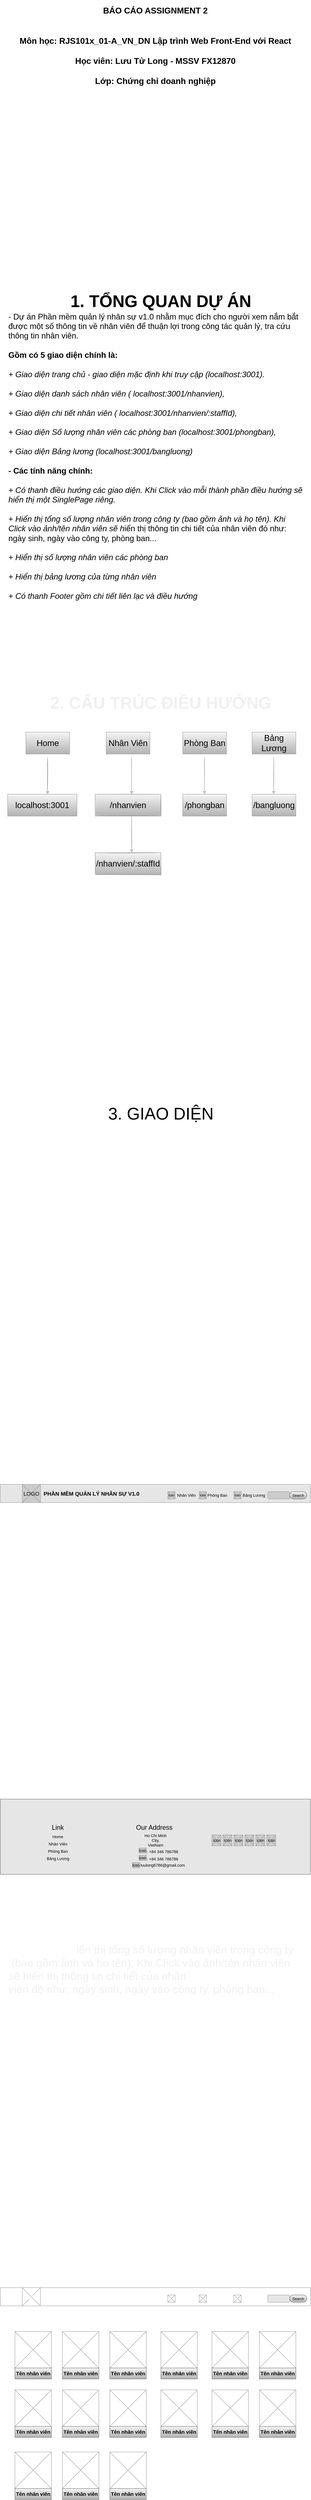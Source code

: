 <mxfile>
    <diagram id="4CAKhJgU3Wvg6M3Vflqf" name="introduce">
        <mxGraphModel dx="1590" dy="498" grid="1" gridSize="10" guides="1" tooltips="1" connect="1" arrows="1" fold="1" page="1" pageScale="1" pageWidth="850" pageHeight="1100" background="none" math="0" shadow="0">
            <root>
                <mxCell id="0"/>
                <mxCell id="1" parent="0"/>
                <mxCell id="yMMWpcpnuij9j88WRF2L-414" value="" style="rounded=0;whiteSpace=wrap;html=1;fontSize=11;strokeColor=#666666;fillColor=#E6E6E6;noLabel=1;fontColor=none;" parent="1" vertex="1">
                    <mxGeometry y="5262" width="850" height="206" as="geometry"/>
                </mxCell>
                <mxCell id="3" value="&lt;h1 style=&quot;font-size: 23px;&quot;&gt;BÁO CÁO ASSIGNMENT 2&lt;br style=&quot;font-size: 23px;&quot;&gt;&lt;br style=&quot;font-size: 23px;&quot;&gt;&lt;br style=&quot;font-size: 23px;&quot;&gt;Môn học: RJS101x_01-A_VN_DN Lập trình Web Front-End với React&lt;br style=&quot;font-size: 23px;&quot;&gt;&lt;br style=&quot;font-size: 23px;&quot;&gt;Học viên: Lưu Tử Long - MSSV FX12870&lt;br style=&quot;font-size: 23px;&quot;&gt;&lt;br style=&quot;font-size: 23px;&quot;&gt;Lớp: Chứng chỉ doanh nghiệp&lt;br style=&quot;font-size: 23px;&quot;&gt;&lt;/h1&gt;" style="text;html=1;spacing=5;spacingTop=-20;whiteSpace=wrap;overflow=hidden;rounded=0;align=center;verticalAlign=middle;horizontal=1;fontSize=23;fontStyle=0;labelBorderColor=none;" parent="1" vertex="1">
                    <mxGeometry x="20" y="350" width="810" height="230" as="geometry"/>
                </mxCell>
                <mxCell id="W7fUO1aFbTSIVQhfJTRO-3" value="&lt;h1&gt;1. TỔNG QUAN DỰ ÁN&lt;/h1&gt;" style="text;html=1;strokeColor=none;fillColor=none;spacing=5;spacingTop=-20;whiteSpace=wrap;overflow=hidden;rounded=0;fontSize=23;align=center;verticalAlign=middle;" parent="1" vertex="1">
                    <mxGeometry x="80" y="1100" width="720" height="140" as="geometry"/>
                </mxCell>
                <mxCell id="yMMWpcpnuij9j88WRF2L-3" value="&lt;span&gt; &lt;/span&gt;&lt;span&gt; &lt;/span&gt;- Dự án Phần mềm quản lý nhân sự v1.0 nhằm mục đích cho người xem nắm bắt được một số thông tin về nhân viên để thuận lợi trong công tác quản lý, tra cứu thông tin nhân viên. &lt;br&gt;&lt;span&gt; &lt;/span&gt;&lt;br&gt;&lt;span&gt; &lt;/span&gt;&lt;b&gt;&lt;span&gt; &lt;/span&gt;Gồm có 5 giao diện chính là: &lt;/b&gt;&lt;br style=&quot;font-size: 22px&quot;&gt;&lt;br style=&quot;font-size: 22px&quot;&gt;&lt;i&gt;&lt;span&gt; &lt;/span&gt;&lt;span&gt; &lt;/span&gt;+ Giao diện trang chủ - giao diện mặc định khi truy cập (localhost:3001).&lt;br&gt;&lt;br&gt;&lt;span&gt; &lt;/span&gt;&lt;span&gt; &lt;/span&gt;+ Giao diện danh sách nhân viên ( localhost:3001/nhanvien), &lt;br style=&quot;font-size: 22px&quot;&gt;&lt;br style=&quot;font-size: 22px&quot;&gt; &lt;span&gt; &lt;/span&gt;&lt;span&gt; &lt;/span&gt;+ Giao diện chi tiết nhân viên ( localhost:3001/nhanvien/:staffId), &lt;br style=&quot;font-size: 22px&quot;&gt;&lt;br style=&quot;font-size: 22px&quot;&gt; &lt;span&gt; &lt;/span&gt;&lt;span&gt; &lt;/span&gt;+ Giao diện Số lượng nhân viên các phòng ban (localhost:3001/phongban),&lt;br style=&quot;font-size: 22px&quot;&gt;&lt;br style=&quot;font-size: 22px&quot;&gt; &lt;span&gt; &lt;/span&gt;&lt;span&gt; &lt;/span&gt;+ Giao diện Bảng lương (localhost:3001/bangluong)&lt;/i&gt;&lt;br style=&quot;font-size: 22px&quot;&gt;&lt;br style=&quot;font-size: 22px&quot;&gt; &lt;span&gt; &lt;/span&gt;&lt;b&gt;&lt;span&gt; &lt;/span&gt;- Các tính năng chính: &lt;br&gt;&lt;br&gt;&lt;/b&gt;&lt;i&gt;+ Có thanh điều hướng các giao diện. Khi Click vào mỗi thành phần điều hướng sẽ hiển thị một SinglePage riêng.&lt;/i&gt;&lt;b&gt;&lt;br&gt;&lt;br&gt;&lt;/b&gt;&lt;i&gt;&lt;span&gt; &lt;/span&gt;+ Hiển thị tổng số lượng nhân viên trong công ty (bao gồm ảnh và họ tên). Khi Click vào ảnh/tên nhân viên sẽ h&lt;/i&gt;iển thị thông tin chi tiết của nhân viên đó như: ngày sinh, ngày vào công ty, phòng ban...&lt;br style=&quot;font-size: 22px&quot;&gt;&lt;i&gt;&lt;br style=&quot;font-size: 22px&quot;&gt; &lt;span&gt; &lt;/span&gt;&lt;span&gt; &lt;/span&gt;+ Hiển thị số lượng nhân viên các phòng ban &lt;br style=&quot;font-size: 22px&quot;&gt;&lt;br style=&quot;font-size: 22px&quot;&gt; &lt;span&gt; &lt;/span&gt;&lt;span&gt; &lt;/span&gt;+ Hiển thị bảng lương của từng nhân viên&lt;br&gt;&lt;br style=&quot;font-size: 22px&quot;&gt; &lt;span&gt; &lt;/span&gt;+ Có thanh Footer gồm chi tiết liên lạc và điều hướng&lt;/i&gt;" style="text;html=1;strokeColor=none;fillColor=none;align=left;verticalAlign=middle;whiteSpace=wrap;rounded=0;fontSize=22;" parent="1" vertex="1">
                    <mxGeometry x="20" y="1220" width="810" height="730" as="geometry"/>
                </mxCell>
                <mxCell id="yMMWpcpnuij9j88WRF2L-5" value="&lt;font style=&quot;font-size: 46px&quot;&gt;2. CẤU TRÚC ĐIỀU HƯỚNG&lt;/font&gt;" style="text;html=1;strokeColor=none;fillColor=none;align=center;verticalAlign=middle;whiteSpace=wrap;rounded=0;fontSize=23;fontColor=#f0f0f0;fontStyle=1;" parent="1" vertex="1">
                    <mxGeometry x="105" y="2250" width="670" height="20" as="geometry"/>
                </mxCell>
                <mxCell id="yMMWpcpnuij9j88WRF2L-6" value="Home" style="rounded=0;whiteSpace=wrap;html=1;fontSize=23;align=center;verticalAlign=middle;fillColor=#f5f5f5;gradientColor=#b3b3b3;strokeColor=#999999;fontColor=#000000;" parent="1" vertex="1">
                    <mxGeometry x="70" y="2340" width="120" height="60" as="geometry"/>
                </mxCell>
                <mxCell id="yMMWpcpnuij9j88WRF2L-7" value="Nhân Viên" style="rounded=0;whiteSpace=wrap;html=1;fontSize=23;align=center;verticalAlign=middle;fillColor=#f5f5f5;gradientColor=#b3b3b3;strokeColor=#999999;fontColor=#000000;" parent="1" vertex="1">
                    <mxGeometry x="290" y="2340" width="120" height="60" as="geometry"/>
                </mxCell>
                <mxCell id="yMMWpcpnuij9j88WRF2L-8" value="Phòng Ban" style="rounded=0;whiteSpace=wrap;html=1;fontSize=23;align=center;verticalAlign=middle;fillColor=#f5f5f5;gradientColor=#b3b3b3;strokeColor=#999999;fontColor=#000000;" parent="1" vertex="1">
                    <mxGeometry x="500" y="2340" width="120" height="60" as="geometry"/>
                </mxCell>
                <mxCell id="yMMWpcpnuij9j88WRF2L-9" value="Bảng Lương" style="rounded=0;whiteSpace=wrap;html=1;fontSize=23;align=center;verticalAlign=middle;fillColor=#f5f5f5;gradientColor=#b3b3b3;strokeColor=#999999;fontColor=#000000;" parent="1" vertex="1">
                    <mxGeometry x="690" y="2340" width="120" height="60" as="geometry"/>
                </mxCell>
                <mxCell id="yMMWpcpnuij9j88WRF2L-10" value="/nhanvien" style="rounded=0;whiteSpace=wrap;html=1;fontSize=23;align=center;verticalAlign=middle;fillColor=#f5f5f5;gradientColor=#b3b3b3;strokeColor=#999999;fontColor=#000000;shadow=0;sketch=1;horizontal=1;" parent="1" vertex="1">
                    <mxGeometry x="260" y="2510" width="180" height="60" as="geometry"/>
                </mxCell>
                <mxCell id="yMMWpcpnuij9j88WRF2L-16" value="localhost:3001" style="rounded=0;whiteSpace=wrap;html=1;fontSize=23;align=center;verticalAlign=middle;fillColor=#f5f5f5;gradientColor=#b3b3b3;strokeColor=#999999;fontColor=#000000;" parent="1" vertex="1">
                    <mxGeometry x="20" y="2510" width="190" height="60" as="geometry"/>
                </mxCell>
                <mxCell id="yMMWpcpnuij9j88WRF2L-17" value="/phongban" style="rounded=0;whiteSpace=wrap;html=1;fontSize=23;align=center;verticalAlign=middle;fillColor=#f5f5f5;gradientColor=#b3b3b3;strokeColor=#999999;fontColor=#000000;" parent="1" vertex="1">
                    <mxGeometry x="500" y="2510" width="120" height="60" as="geometry"/>
                </mxCell>
                <mxCell id="yMMWpcpnuij9j88WRF2L-18" value="/bangluong" style="rounded=0;whiteSpace=wrap;html=1;fontSize=23;align=center;verticalAlign=middle;fillColor=#f5f5f5;gradientColor=#b3b3b3;strokeColor=#999999;fontColor=#000000;" parent="1" vertex="1">
                    <mxGeometry x="690" y="2510" width="120" height="60" as="geometry"/>
                </mxCell>
                <mxCell id="yMMWpcpnuij9j88WRF2L-19" value="/nhanvien/:staffId" style="rounded=0;whiteSpace=wrap;html=1;fontSize=23;align=center;verticalAlign=middle;fillColor=#f5f5f5;gradientColor=#b3b3b3;strokeColor=#999999;fontColor=#000000;shadow=0;sketch=1;horizontal=1;" parent="1" vertex="1">
                    <mxGeometry x="260" y="2670" width="180" height="60" as="geometry"/>
                </mxCell>
                <mxCell id="yMMWpcpnuij9j88WRF2L-22" value="" style="endArrow=classic;html=1;fontSize=23;entryX=0.5;entryY=0;entryDx=0;entryDy=0;fillColor=#f5f5f5;gradientColor=#b3b3b3;strokeColor=#999999;fontColor=#000000;shadow=0;sketch=1;horizontal=1;" parent="1" edge="1">
                    <mxGeometry width="50" height="50" relative="1" as="geometry">
                        <mxPoint x="749.29" y="2410" as="sourcePoint"/>
                        <mxPoint x="749.29" y="2510" as="targetPoint"/>
                    </mxGeometry>
                </mxCell>
                <mxCell id="yMMWpcpnuij9j88WRF2L-23" value="" style="endArrow=classic;html=1;fontSize=23;entryX=0.5;entryY=0;entryDx=0;entryDy=0;fillColor=#f5f5f5;gradientColor=#b3b3b3;strokeColor=#999999;fontColor=#000000;shadow=0;sketch=1;horizontal=1;" parent="1" edge="1">
                    <mxGeometry width="50" height="50" relative="1" as="geometry">
                        <mxPoint x="559.29" y="2410" as="sourcePoint"/>
                        <mxPoint x="559.29" y="2510" as="targetPoint"/>
                    </mxGeometry>
                </mxCell>
                <mxCell id="yMMWpcpnuij9j88WRF2L-24" value="" style="endArrow=classic;html=1;fontSize=23;entryX=0.5;entryY=0;entryDx=0;entryDy=0;fillColor=#f5f5f5;gradientColor=#b3b3b3;strokeColor=#999999;fontColor=#000000;shadow=0;sketch=1;horizontal=1;" parent="1" edge="1">
                    <mxGeometry width="50" height="50" relative="1" as="geometry">
                        <mxPoint x="360.0" y="2410" as="sourcePoint"/>
                        <mxPoint x="360.0" y="2510" as="targetPoint"/>
                    </mxGeometry>
                </mxCell>
                <mxCell id="yMMWpcpnuij9j88WRF2L-25" value="" style="endArrow=classic;html=1;fontSize=23;entryX=0.5;entryY=0;entryDx=0;entryDy=0;fillColor=#f5f5f5;gradientColor=#b3b3b3;strokeColor=#999999;fontColor=#000000;shadow=0;sketch=1;horizontal=1;" parent="1" edge="1">
                    <mxGeometry width="50" height="50" relative="1" as="geometry">
                        <mxPoint x="129.29" y="2410" as="sourcePoint"/>
                        <mxPoint x="129.29" y="2510" as="targetPoint"/>
                    </mxGeometry>
                </mxCell>
                <mxCell id="yMMWpcpnuij9j88WRF2L-27" value="" style="endArrow=classic;html=1;fontSize=23;entryX=0.5;entryY=0;entryDx=0;entryDy=0;fillColor=#f5f5f5;gradientColor=#b3b3b3;strokeColor=#999999;fontColor=#000000;shadow=0;sketch=1;horizontal=1;" parent="1" edge="1">
                    <mxGeometry width="50" height="50" relative="1" as="geometry">
                        <mxPoint x="360.0" y="2570" as="sourcePoint"/>
                        <mxPoint x="360.0" y="2670" as="targetPoint"/>
                    </mxGeometry>
                </mxCell>
                <mxCell id="yMMWpcpnuij9j88WRF2L-28" value="3. GIAO DIỆN" style="text;html=1;align=center;verticalAlign=middle;whiteSpace=wrap;rounded=0;shadow=0;fontSize=46;" parent="1" vertex="1">
                    <mxGeometry x="220" y="3330" width="440" height="110" as="geometry"/>
                </mxCell>
                <mxCell id="yMMWpcpnuij9j88WRF2L-30" value="3.1 GIAO DIỆN TRANG CHỦ" style="text;html=1;strokeColor=none;fillColor=none;align=center;verticalAlign=middle;whiteSpace=wrap;rounded=0;shadow=0;fontSize=30;fontColor=#FFFFFF;" parent="1" vertex="1">
                    <mxGeometry x="70" y="3450" width="450" height="30" as="geometry"/>
                </mxCell>
                <mxCell id="yMMWpcpnuij9j88WRF2L-32" value="- Giao diện: như hình dưới&lt;br&gt;- Tính năng: hiển thị thông điệp chào mừng của ứng dụng&amp;nbsp;" style="text;html=1;align=left;verticalAlign=middle;resizable=0;points=[];autosize=1;strokeColor=none;fontSize=30;fontColor=#FFFFFF;" parent="1" vertex="1">
                    <mxGeometry x="40" y="3525" width="790" height="80" as="geometry"/>
                </mxCell>
                <mxCell id="yMMWpcpnuij9j88WRF2L-33" value="" style="rounded=0;whiteSpace=wrap;html=1;shadow=0;fontSize=30;fontColor=#FFFFFF;strokeColor=#999999;align=left;verticalAlign=middle;fillColor=#E6E6E6;" parent="1" vertex="1">
                    <mxGeometry y="4400" width="850" height="50" as="geometry"/>
                </mxCell>
                <mxCell id="yMMWpcpnuij9j88WRF2L-34" value="" style="verticalLabelPosition=bottom;shadow=0;dashed=0;align=center;html=1;verticalAlign=top;strokeWidth=1;shape=mxgraph.mockup.graphics.simpleIcon;strokeColor=#999999;fontSize=30;fontColor=#999999;fillColor=#CCCCCC;" parent="1" vertex="1">
                    <mxGeometry x="60" y="4400" width="50" height="50" as="geometry"/>
                </mxCell>
                <mxCell id="yMMWpcpnuij9j88WRF2L-35" value="LOGO" style="text;html=1;strokeColor=none;align=center;verticalAlign=middle;whiteSpace=wrap;rounded=0;shadow=0;fontSize=15;fontColor=#000000;" parent="1" vertex="1">
                    <mxGeometry x="65" y="4415" width="40" height="20" as="geometry"/>
                </mxCell>
                <mxCell id="yMMWpcpnuij9j88WRF2L-36" value="&lt;b&gt;PHẦN MỀM QUẢN LÝ NHÂN SỰ V1.0&lt;/b&gt;" style="text;html=1;align=center;verticalAlign=middle;whiteSpace=wrap;rounded=0;shadow=0;fontSize=15;fontColor=#000000;" parent="1" vertex="1">
                    <mxGeometry x="100" y="4415" width="300" height="20" as="geometry"/>
                </mxCell>
                <mxCell id="yMMWpcpnuij9j88WRF2L-37" value="" style="verticalLabelPosition=bottom;shadow=0;dashed=0;align=center;html=1;verticalAlign=top;strokeWidth=1;shape=mxgraph.mockup.graphics.simpleIcon;fontSize=15;fillColor=#CCCCCC;strokeColor=#999999;" parent="1" vertex="1">
                    <mxGeometry x="459" y="4420" width="20" height="20" as="geometry"/>
                </mxCell>
                <mxCell id="yMMWpcpnuij9j88WRF2L-39" value="Nhân Viên" style="text;html=1;strokeColor=none;fillColor=none;align=center;verticalAlign=middle;whiteSpace=wrap;rounded=0;shadow=0;fontSize=11;fontColor=#000000;" parent="1" vertex="1">
                    <mxGeometry x="475" y="4420" width="70" height="20" as="geometry"/>
                </mxCell>
                <mxCell id="yMMWpcpnuij9j88WRF2L-40" value="&lt;font color=&quot;#000000&quot;&gt;Icon&lt;/font&gt;" style="text;html=1;align=center;verticalAlign=middle;whiteSpace=wrap;rounded=0;shadow=0;fontSize=9;" parent="1" vertex="1">
                    <mxGeometry x="449" y="4419.99" width="40" height="20" as="geometry"/>
                </mxCell>
                <mxCell id="yMMWpcpnuij9j88WRF2L-45" style="edgeStyle=none;sketch=1;html=1;exitX=0.465;exitY=0.563;exitDx=0;exitDy=0;entryX=0.5;entryY=0;entryDx=0;entryDy=0;entryPerimeter=0;shadow=0;fontSize=9;fontColor=#FFFFFF;strokeColor=#999999;exitPerimeter=0;" parent="1" source="yMMWpcpnuij9j88WRF2L-42" target="yMMWpcpnuij9j88WRF2L-42" edge="1">
                    <mxGeometry relative="1" as="geometry"/>
                </mxCell>
                <mxCell id="yMMWpcpnuij9j88WRF2L-42" value="" style="verticalLabelPosition=bottom;shadow=0;dashed=0;align=center;html=1;verticalAlign=top;strokeWidth=1;shape=mxgraph.mockup.graphics.simpleIcon;strokeColor=#999999;fontSize=15;fontColor=#FFFFFF;fillColor=#CCCCCC;" parent="1" vertex="1">
                    <mxGeometry x="545" y="4420" width="20" height="20" as="geometry"/>
                </mxCell>
                <mxCell id="yMMWpcpnuij9j88WRF2L-43" value="" style="verticalLabelPosition=bottom;shadow=0;dashed=0;align=center;html=1;verticalAlign=top;strokeWidth=1;shape=mxgraph.mockup.graphics.simpleIcon;strokeColor=#999999;fontSize=15;fontColor=#FFFFFF;fillColor=#CCCCCC;" parent="1" vertex="1">
                    <mxGeometry x="640" y="4420" width="20" height="20" as="geometry"/>
                </mxCell>
                <mxCell id="yMMWpcpnuij9j88WRF2L-44" value="Icon" style="text;html=1;strokeColor=none;fillColor=none;align=center;verticalAlign=middle;whiteSpace=wrap;rounded=0;shadow=0;fontSize=9;fontColor=#000000;" parent="1" vertex="1">
                    <mxGeometry x="630" y="4419.99" width="40" height="20" as="geometry"/>
                </mxCell>
                <mxCell id="yMMWpcpnuij9j88WRF2L-41" value="Icon" style="text;html=1;strokeColor=none;fillColor=none;align=center;verticalAlign=middle;whiteSpace=wrap;rounded=0;shadow=0;fontSize=9;fontColor=#000000;" parent="1" vertex="1">
                    <mxGeometry x="540" y="4419.99" width="30" height="20" as="geometry"/>
                </mxCell>
                <mxCell id="yMMWpcpnuij9j88WRF2L-46" value="Phòng Ban" style="text;html=1;strokeColor=none;fillColor=none;align=center;verticalAlign=middle;whiteSpace=wrap;rounded=0;shadow=0;fontSize=11;fontColor=#000000;" parent="1" vertex="1">
                    <mxGeometry x="560" y="4407.27" width="70" height="45.45" as="geometry"/>
                </mxCell>
                <mxCell id="yMMWpcpnuij9j88WRF2L-47" value="Bảng Lương" style="text;html=1;strokeColor=none;fillColor=none;align=center;verticalAlign=middle;whiteSpace=wrap;rounded=0;shadow=0;fontSize=11;fontColor=#000000;" parent="1" vertex="1">
                    <mxGeometry x="660" y="4420" width="70" height="20" as="geometry"/>
                </mxCell>
                <mxCell id="yMMWpcpnuij9j88WRF2L-51" value="" style="rounded=1;whiteSpace=wrap;html=1;shadow=0;fontSize=10;strokeColor=#999999;align=left;verticalAlign=middle;fontColor=#E6E6E6;fillColor=#CCCCCC;" parent="1" vertex="1">
                    <mxGeometry x="733" y="4420" width="60" height="20" as="geometry"/>
                </mxCell>
                <mxCell id="yMMWpcpnuij9j88WRF2L-53" value="Search" style="strokeWidth=1;shadow=0;dashed=0;align=center;shape=mxgraph.mockup.buttons.button;strokeColor=#666666;mainText=;buttonStyle=round;fontSize=10;fontStyle=0;whiteSpace=wrap;html=1;gradientColor=#b3b3b3;fillColor=#f5f5f5;fontColor=#000000;" parent="1" vertex="1">
                    <mxGeometry x="793" y="4420" width="47" height="20" as="geometry"/>
                </mxCell>
                <mxCell id="yMMWpcpnuij9j88WRF2L-146" value="&lt;h1&gt;3.2 Giao diện trang hiển thị danh sách nhân viên&lt;/h1&gt;" style="text;html=1;strokeColor=none;fillColor=none;spacing=5;spacingTop=-20;whiteSpace=wrap;overflow=hidden;rounded=0;shadow=0;fontSize=14;align=left;verticalAlign=middle;fontColor=#FFFFFF;" parent="1" vertex="1">
                    <mxGeometry x="10" y="5520" width="670" height="120" as="geometry"/>
                </mxCell>
                <mxCell id="yMMWpcpnuij9j88WRF2L-273" value="&lt;div&gt;&lt;span&gt;- Giao diện: như hình dưới&lt;/span&gt;&lt;/div&gt;&lt;font style=&quot;font-size: 30px&quot;&gt;&lt;div&gt;&lt;span&gt;- Tính năng: h&lt;/span&gt;&lt;span style=&quot;color: rgb(240 , 240 , 240)&quot;&gt;iển thị tổng số lượng nhân viên trong công ty&lt;/span&gt;&lt;/div&gt;&lt;div&gt;&lt;span style=&quot;color: rgb(240 , 240 , 240)&quot;&gt;&amp;nbsp;&lt;/span&gt;&lt;span style=&quot;color: rgb(240 , 240 , 240)&quot;&gt;(bao gồm ảnh&amp;nbsp;&lt;/span&gt;&lt;span style=&quot;color: rgb(240 , 240 , 240)&quot;&gt;và họ tên). Khi Click vào ảnh/tên nhân viên&amp;nbsp;&lt;/span&gt;&lt;/div&gt;&lt;div&gt;&lt;span style=&quot;color: rgb(240 , 240 , 240)&quot;&gt;sẽ h&lt;/span&gt;&lt;span style=&quot;color: rgb(240 , 240 , 240)&quot;&gt;iển thị thông tin chi tiết của nhân&lt;/span&gt;&lt;/div&gt;&lt;span style=&quot;color: rgb(240 , 240 , 240)&quot;&gt;&lt;div&gt;&lt;span&gt;viên đó như: ngày sinh, ngày vào công ty, phòng ban...&lt;/span&gt;&lt;/div&gt;&lt;/span&gt;&lt;/font&gt;" style="text;html=1;align=left;verticalAlign=middle;resizable=0;points=[];autosize=1;strokeColor=none;fontSize=30;fontColor=#FFFFFF;horizontal=1;textDirection=ltr;labelPosition=center;verticalLabelPosition=middle;" parent="1" vertex="1">
                    <mxGeometry x="20" y="5620" width="800" height="180" as="geometry"/>
                </mxCell>
                <mxCell id="yMMWpcpnuij9j88WRF2L-276" value="" style="rounded=0;whiteSpace=wrap;html=1;shadow=0;fontSize=30;fontColor=#FFFFFF;strokeColor=#999999;align=left;verticalAlign=middle;" parent="1" vertex="1">
                    <mxGeometry y="6600" width="850" height="50" as="geometry"/>
                </mxCell>
                <mxCell id="yMMWpcpnuij9j88WRF2L-277" value="" style="verticalLabelPosition=bottom;shadow=0;dashed=0;align=center;html=1;verticalAlign=top;strokeWidth=1;shape=mxgraph.mockup.graphics.simpleIcon;strokeColor=#999999;fontSize=30;fontColor=#FFFFFF;" parent="1" vertex="1">
                    <mxGeometry x="60" y="6600" width="50" height="50" as="geometry"/>
                </mxCell>
                <mxCell id="yMMWpcpnuij9j88WRF2L-278" value="LOGO" style="text;html=1;strokeColor=none;fillColor=none;align=center;verticalAlign=middle;whiteSpace=wrap;rounded=0;shadow=0;fontSize=15;fontColor=#FFFFFF;" parent="1" vertex="1">
                    <mxGeometry x="65" y="6615" width="40" height="20" as="geometry"/>
                </mxCell>
                <mxCell id="yMMWpcpnuij9j88WRF2L-279" value="&lt;b&gt;PHẦN MỀM QUẢN LÝ NHÂN SỰ V1.0&lt;/b&gt;" style="text;html=1;strokeColor=none;fillColor=none;align=center;verticalAlign=middle;whiteSpace=wrap;rounded=0;shadow=0;fontSize=15;fontColor=#FFFFFF;" parent="1" vertex="1">
                    <mxGeometry x="100" y="6615" width="300" height="20" as="geometry"/>
                </mxCell>
                <mxCell id="yMMWpcpnuij9j88WRF2L-280" value="" style="verticalLabelPosition=bottom;shadow=0;dashed=0;align=center;html=1;verticalAlign=top;strokeWidth=1;shape=mxgraph.mockup.graphics.simpleIcon;strokeColor=#999999;fontSize=15;fontColor=#FFFFFF;" parent="1" vertex="1">
                    <mxGeometry x="459" y="6620" width="20" height="20" as="geometry"/>
                </mxCell>
                <mxCell id="yMMWpcpnuij9j88WRF2L-281" value="Nhân Viên" style="text;html=1;strokeColor=none;fillColor=none;align=center;verticalAlign=middle;whiteSpace=wrap;rounded=0;shadow=0;fontSize=10;fontColor=#FFFFFF;" parent="1" vertex="1">
                    <mxGeometry x="470" y="6620" width="70" height="20" as="geometry"/>
                </mxCell>
                <mxCell id="yMMWpcpnuij9j88WRF2L-282" value="Icon" style="text;html=1;strokeColor=none;fillColor=none;align=center;verticalAlign=middle;whiteSpace=wrap;rounded=0;shadow=0;fontSize=9;fontColor=#FFFFFF;" parent="1" vertex="1">
                    <mxGeometry x="449" y="6620" width="40" height="20" as="geometry"/>
                </mxCell>
                <mxCell id="yMMWpcpnuij9j88WRF2L-283" style="edgeStyle=none;sketch=1;html=1;exitX=0.465;exitY=0.563;exitDx=0;exitDy=0;entryX=0.5;entryY=0;entryDx=0;entryDy=0;entryPerimeter=0;shadow=0;fontSize=9;fontColor=#FFFFFF;strokeColor=#999999;exitPerimeter=0;" parent="1" source="yMMWpcpnuij9j88WRF2L-284" target="yMMWpcpnuij9j88WRF2L-284" edge="1">
                    <mxGeometry relative="1" as="geometry"/>
                </mxCell>
                <mxCell id="yMMWpcpnuij9j88WRF2L-284" value="" style="verticalLabelPosition=bottom;shadow=0;dashed=0;align=center;html=1;verticalAlign=top;strokeWidth=1;shape=mxgraph.mockup.graphics.simpleIcon;strokeColor=#999999;fontSize=15;fontColor=#FFFFFF;" parent="1" vertex="1">
                    <mxGeometry x="545" y="6620" width="20" height="20" as="geometry"/>
                </mxCell>
                <mxCell id="yMMWpcpnuij9j88WRF2L-285" value="" style="verticalLabelPosition=bottom;shadow=0;dashed=0;align=center;html=1;verticalAlign=top;strokeWidth=1;shape=mxgraph.mockup.graphics.simpleIcon;strokeColor=#999999;fontSize=15;fontColor=#FFFFFF;" parent="1" vertex="1">
                    <mxGeometry x="640" y="6620" width="20" height="20" as="geometry"/>
                </mxCell>
                <mxCell id="yMMWpcpnuij9j88WRF2L-286" value="Icon" style="text;html=1;strokeColor=none;fillColor=none;align=center;verticalAlign=middle;whiteSpace=wrap;rounded=0;shadow=0;fontSize=9;fontColor=#FFFFFF;" parent="1" vertex="1">
                    <mxGeometry x="630" y="6620" width="40" height="20" as="geometry"/>
                </mxCell>
                <mxCell id="yMMWpcpnuij9j88WRF2L-287" value="Icon" style="text;html=1;strokeColor=none;fillColor=none;align=center;verticalAlign=middle;whiteSpace=wrap;rounded=0;shadow=0;fontSize=9;fontColor=#FFFFFF;" parent="1" vertex="1">
                    <mxGeometry x="540" y="6620" width="30" height="20" as="geometry"/>
                </mxCell>
                <mxCell id="yMMWpcpnuij9j88WRF2L-288" value="Phòng Ban" style="text;html=1;strokeColor=none;fillColor=none;align=center;verticalAlign=middle;whiteSpace=wrap;rounded=0;shadow=0;fontSize=10;fontColor=#FFFFFF;" parent="1" vertex="1">
                    <mxGeometry x="530" y="6607.27" width="125" height="45.45" as="geometry"/>
                </mxCell>
                <mxCell id="yMMWpcpnuij9j88WRF2L-289" value="Bảng Lương" style="text;html=1;strokeColor=none;fillColor=none;align=center;verticalAlign=middle;whiteSpace=wrap;rounded=0;shadow=0;fontSize=10;fontColor=#FFFFFF;" parent="1" vertex="1">
                    <mxGeometry x="660" y="6620" width="60" height="20" as="geometry"/>
                </mxCell>
                <mxCell id="yMMWpcpnuij9j88WRF2L-290" value="" style="rounded=1;whiteSpace=wrap;html=1;shadow=0;fontSize=10;fontColor=#FFFFFF;strokeColor=#999999;align=left;verticalAlign=middle;fillColor=#E6E6E6;" parent="1" vertex="1">
                    <mxGeometry x="733" y="6620" width="60" height="20" as="geometry"/>
                </mxCell>
                <mxCell id="yMMWpcpnuij9j88WRF2L-291" value="Search" style="strokeWidth=1;shadow=0;dashed=0;align=center;shape=mxgraph.mockup.buttons.button;strokeColor=#666666;mainText=;buttonStyle=round;fontSize=10;fontStyle=0;whiteSpace=wrap;html=1;gradientColor=#b3b3b3;fillColor=#f5f5f5;fontColor=#000000;" parent="1" vertex="1">
                    <mxGeometry x="793" y="6620" width="47" height="20" as="geometry"/>
                </mxCell>
                <mxCell id="yMMWpcpnuij9j88WRF2L-292" value="" style="verticalLabelPosition=bottom;shadow=0;dashed=0;align=center;html=1;verticalAlign=top;strokeWidth=1;shape=mxgraph.mockup.graphics.simpleIcon;strokeColor=#999999;fontSize=10;fontColor=#000000;fillColor=#FFFFFF;" parent="1" vertex="1">
                    <mxGeometry x="710" y="6720" width="100" height="100" as="geometry"/>
                </mxCell>
                <mxCell id="yMMWpcpnuij9j88WRF2L-293" value="" style="verticalLabelPosition=bottom;shadow=0;dashed=0;align=center;html=1;verticalAlign=top;strokeWidth=1;shape=mxgraph.mockup.graphics.simpleIcon;strokeColor=#999999;fontSize=10;fontColor=#000000;fillColor=#FFFFFF;" parent="1" vertex="1">
                    <mxGeometry x="40" y="6720" width="100" height="100" as="geometry"/>
                </mxCell>
                <mxCell id="yMMWpcpnuij9j88WRF2L-294" value="" style="verticalLabelPosition=bottom;shadow=0;dashed=0;align=center;html=1;verticalAlign=top;strokeWidth=1;shape=mxgraph.mockup.graphics.simpleIcon;strokeColor=#999999;fontSize=10;fontColor=#000000;fillColor=#FFFFFF;" parent="1" vertex="1">
                    <mxGeometry x="170" y="6720" width="100" height="100" as="geometry"/>
                </mxCell>
                <mxCell id="yMMWpcpnuij9j88WRF2L-295" value="" style="verticalLabelPosition=bottom;shadow=0;dashed=0;align=center;html=1;verticalAlign=top;strokeWidth=1;shape=mxgraph.mockup.graphics.simpleIcon;strokeColor=#999999;fontSize=10;fontColor=#000000;fillColor=#FFFFFF;" parent="1" vertex="1">
                    <mxGeometry x="300" y="6720" width="100" height="100" as="geometry"/>
                </mxCell>
                <mxCell id="yMMWpcpnuij9j88WRF2L-296" value="" style="verticalLabelPosition=bottom;shadow=0;dashed=0;align=center;html=1;verticalAlign=top;strokeWidth=1;shape=mxgraph.mockup.graphics.simpleIcon;strokeColor=#999999;fontSize=10;fontColor=#000000;fillColor=#FFFFFF;" parent="1" vertex="1">
                    <mxGeometry x="440" y="6720" width="100" height="100" as="geometry"/>
                </mxCell>
                <mxCell id="yMMWpcpnuij9j88WRF2L-297" value="" style="verticalLabelPosition=bottom;shadow=0;dashed=0;align=center;html=1;verticalAlign=top;strokeWidth=1;shape=mxgraph.mockup.graphics.simpleIcon;strokeColor=#999999;fontSize=10;fontColor=#000000;fillColor=#FFFFFF;" parent="1" vertex="1">
                    <mxGeometry x="580" y="6720" width="100" height="100" as="geometry"/>
                </mxCell>
                <mxCell id="yMMWpcpnuij9j88WRF2L-298" value="&lt;font color=&quot;#000000&quot; style=&quot;font-size: 14px;&quot;&gt;Tên nhân viên&lt;/font&gt;" style="text;html=1;strokeColor=#666666;fillColor=#f5f5f5;align=center;verticalAlign=middle;whiteSpace=wrap;rounded=0;shadow=0;fontSize=14;gradientColor=#b3b3b3;fontStyle=1" parent="1" vertex="1">
                    <mxGeometry x="170" y="6820" width="100" height="30" as="geometry"/>
                </mxCell>
                <mxCell id="yMMWpcpnuij9j88WRF2L-299" value="&lt;font color=&quot;#000000&quot; style=&quot;font-size: 14px;&quot;&gt;Tên nhân viên&lt;/font&gt;" style="text;html=1;strokeColor=#666666;fillColor=#f5f5f5;align=center;verticalAlign=middle;whiteSpace=wrap;rounded=0;shadow=0;fontSize=14;gradientColor=#b3b3b3;fontStyle=1" parent="1" vertex="1">
                    <mxGeometry x="40" y="6820" width="100" height="30" as="geometry"/>
                </mxCell>
                <mxCell id="yMMWpcpnuij9j88WRF2L-300" value="&lt;font color=&quot;#000000&quot; style=&quot;font-size: 14px;&quot;&gt;Tên nhân viên&lt;/font&gt;" style="text;html=1;strokeColor=#666666;fillColor=#f5f5f5;align=center;verticalAlign=middle;whiteSpace=wrap;rounded=0;shadow=0;fontSize=14;gradientColor=#b3b3b3;fontStyle=1" parent="1" vertex="1">
                    <mxGeometry x="300" y="6820" width="100" height="30" as="geometry"/>
                </mxCell>
                <mxCell id="yMMWpcpnuij9j88WRF2L-301" value="&lt;font color=&quot;#000000&quot; style=&quot;font-size: 14px;&quot;&gt;Tên nhân viên&lt;/font&gt;" style="text;html=1;strokeColor=#666666;fillColor=#f5f5f5;align=center;verticalAlign=middle;whiteSpace=wrap;rounded=0;shadow=0;fontSize=14;gradientColor=#b3b3b3;fontStyle=1" parent="1" vertex="1">
                    <mxGeometry x="440" y="6820" width="100" height="30" as="geometry"/>
                </mxCell>
                <mxCell id="yMMWpcpnuij9j88WRF2L-302" value="&lt;font color=&quot;#000000&quot; style=&quot;font-size: 14px;&quot;&gt;Tên nhân viên&lt;/font&gt;" style="text;html=1;strokeColor=#666666;fillColor=#f5f5f5;align=center;verticalAlign=middle;whiteSpace=wrap;rounded=0;shadow=0;fontSize=14;gradientColor=#b3b3b3;fontStyle=1" parent="1" vertex="1">
                    <mxGeometry x="580" y="6820" width="100" height="30" as="geometry"/>
                </mxCell>
                <mxCell id="yMMWpcpnuij9j88WRF2L-303" value="&lt;font color=&quot;#000000&quot; style=&quot;font-size: 14px;&quot;&gt;Tên nhân viên&lt;/font&gt;" style="text;html=1;strokeColor=#666666;fillColor=#f5f5f5;align=center;verticalAlign=middle;whiteSpace=wrap;rounded=0;shadow=0;fontSize=14;gradientColor=#b3b3b3;fontStyle=1" parent="1" vertex="1">
                    <mxGeometry x="710" y="6820" width="100" height="30" as="geometry"/>
                </mxCell>
                <mxCell id="yMMWpcpnuij9j88WRF2L-304" value="" style="verticalLabelPosition=bottom;shadow=0;dashed=0;align=center;html=1;verticalAlign=top;strokeWidth=1;shape=mxgraph.mockup.graphics.simpleIcon;strokeColor=#999999;fontSize=10;fontColor=#000000;fillColor=#FFFFFF;" parent="1" vertex="1">
                    <mxGeometry x="710" y="6880" width="100" height="100" as="geometry"/>
                </mxCell>
                <mxCell id="yMMWpcpnuij9j88WRF2L-305" value="" style="verticalLabelPosition=bottom;shadow=0;dashed=0;align=center;html=1;verticalAlign=top;strokeWidth=1;shape=mxgraph.mockup.graphics.simpleIcon;strokeColor=#999999;fontSize=10;fontColor=#000000;fillColor=#FFFFFF;" parent="1" vertex="1">
                    <mxGeometry x="40" y="6880" width="100" height="100" as="geometry"/>
                </mxCell>
                <mxCell id="yMMWpcpnuij9j88WRF2L-306" value="" style="verticalLabelPosition=bottom;shadow=0;dashed=0;align=center;html=1;verticalAlign=top;strokeWidth=1;shape=mxgraph.mockup.graphics.simpleIcon;strokeColor=#999999;fontSize=10;fontColor=#000000;fillColor=#FFFFFF;" parent="1" vertex="1">
                    <mxGeometry x="170" y="6880" width="100" height="100" as="geometry"/>
                </mxCell>
                <mxCell id="yMMWpcpnuij9j88WRF2L-307" value="" style="verticalLabelPosition=bottom;shadow=0;dashed=0;align=center;html=1;verticalAlign=top;strokeWidth=1;shape=mxgraph.mockup.graphics.simpleIcon;strokeColor=#999999;fontSize=10;fontColor=#000000;fillColor=#FFFFFF;" parent="1" vertex="1">
                    <mxGeometry x="300" y="6880" width="100" height="100" as="geometry"/>
                </mxCell>
                <mxCell id="yMMWpcpnuij9j88WRF2L-308" value="" style="verticalLabelPosition=bottom;shadow=0;dashed=0;align=center;html=1;verticalAlign=top;strokeWidth=1;shape=mxgraph.mockup.graphics.simpleIcon;strokeColor=#999999;fontSize=10;fontColor=#000000;fillColor=#FFFFFF;" parent="1" vertex="1">
                    <mxGeometry x="440" y="6880" width="100" height="100" as="geometry"/>
                </mxCell>
                <mxCell id="yMMWpcpnuij9j88WRF2L-309" value="" style="verticalLabelPosition=bottom;shadow=0;dashed=0;align=center;html=1;verticalAlign=top;strokeWidth=1;shape=mxgraph.mockup.graphics.simpleIcon;strokeColor=#999999;fontSize=10;fontColor=#000000;fillColor=#FFFFFF;" parent="1" vertex="1">
                    <mxGeometry x="580" y="6880" width="100" height="100" as="geometry"/>
                </mxCell>
                <mxCell id="yMMWpcpnuij9j88WRF2L-310" value="&lt;font color=&quot;#000000&quot; style=&quot;font-size: 14px;&quot;&gt;Tên nhân viên&lt;/font&gt;" style="text;html=1;strokeColor=#666666;fillColor=#f5f5f5;align=center;verticalAlign=middle;whiteSpace=wrap;rounded=0;shadow=0;fontSize=14;gradientColor=#b3b3b3;fontStyle=1" parent="1" vertex="1">
                    <mxGeometry x="170" y="6980" width="100" height="30" as="geometry"/>
                </mxCell>
                <mxCell id="yMMWpcpnuij9j88WRF2L-311" value="&lt;font color=&quot;#000000&quot; style=&quot;font-size: 14px;&quot;&gt;Tên nhân viên&lt;/font&gt;" style="text;html=1;strokeColor=#666666;fillColor=#f5f5f5;align=center;verticalAlign=middle;whiteSpace=wrap;rounded=0;shadow=0;fontSize=14;gradientColor=#b3b3b3;fontStyle=1" parent="1" vertex="1">
                    <mxGeometry x="40" y="6980" width="100" height="30" as="geometry"/>
                </mxCell>
                <mxCell id="yMMWpcpnuij9j88WRF2L-312" value="&lt;font color=&quot;#000000&quot; style=&quot;font-size: 14px;&quot;&gt;Tên nhân viên&lt;/font&gt;" style="text;html=1;strokeColor=#666666;fillColor=#f5f5f5;align=center;verticalAlign=middle;whiteSpace=wrap;rounded=0;shadow=0;fontSize=14;gradientColor=#b3b3b3;fontStyle=1" parent="1" vertex="1">
                    <mxGeometry x="300" y="6980" width="100" height="30" as="geometry"/>
                </mxCell>
                <mxCell id="yMMWpcpnuij9j88WRF2L-313" value="&lt;font color=&quot;#000000&quot; style=&quot;font-size: 14px;&quot;&gt;Tên nhân viên&lt;/font&gt;" style="text;html=1;strokeColor=#666666;fillColor=#f5f5f5;align=center;verticalAlign=middle;whiteSpace=wrap;rounded=0;shadow=0;fontSize=14;gradientColor=#b3b3b3;fontStyle=1" parent="1" vertex="1">
                    <mxGeometry x="440" y="6980" width="100" height="30" as="geometry"/>
                </mxCell>
                <mxCell id="yMMWpcpnuij9j88WRF2L-314" value="&lt;font color=&quot;#000000&quot; style=&quot;font-size: 14px;&quot;&gt;Tên nhân viên&lt;/font&gt;" style="text;html=1;strokeColor=#666666;fillColor=#f5f5f5;align=center;verticalAlign=middle;whiteSpace=wrap;rounded=0;shadow=0;fontSize=14;gradientColor=#b3b3b3;fontStyle=1" parent="1" vertex="1">
                    <mxGeometry x="580" y="6980" width="100" height="30" as="geometry"/>
                </mxCell>
                <mxCell id="yMMWpcpnuij9j88WRF2L-315" value="&lt;font color=&quot;#000000&quot; style=&quot;font-size: 14px;&quot;&gt;Tên nhân viên&lt;/font&gt;" style="text;html=1;strokeColor=#666666;fillColor=#f5f5f5;align=center;verticalAlign=middle;whiteSpace=wrap;rounded=0;shadow=0;fontSize=14;gradientColor=#b3b3b3;fontStyle=1" parent="1" vertex="1">
                    <mxGeometry x="710" y="6980" width="100" height="30" as="geometry"/>
                </mxCell>
                <mxCell id="yMMWpcpnuij9j88WRF2L-316" value="" style="verticalLabelPosition=bottom;shadow=0;dashed=0;align=center;html=1;verticalAlign=top;strokeWidth=1;shape=mxgraph.mockup.graphics.simpleIcon;strokeColor=#999999;fontSize=10;fontColor=#000000;fillColor=#FFFFFF;" parent="1" vertex="1">
                    <mxGeometry x="710" y="6880" width="100" height="100" as="geometry"/>
                </mxCell>
                <mxCell id="yMMWpcpnuij9j88WRF2L-317" value="" style="verticalLabelPosition=bottom;shadow=0;dashed=0;align=center;html=1;verticalAlign=top;strokeWidth=1;shape=mxgraph.mockup.graphics.simpleIcon;strokeColor=#999999;fontSize=10;fontColor=#000000;fillColor=#FFFFFF;" parent="1" vertex="1">
                    <mxGeometry x="40" y="6880" width="100" height="100" as="geometry"/>
                </mxCell>
                <mxCell id="yMMWpcpnuij9j88WRF2L-318" value="" style="verticalLabelPosition=bottom;shadow=0;dashed=0;align=center;html=1;verticalAlign=top;strokeWidth=1;shape=mxgraph.mockup.graphics.simpleIcon;strokeColor=#999999;fontSize=10;fontColor=#000000;fillColor=#FFFFFF;" parent="1" vertex="1">
                    <mxGeometry x="170" y="6880" width="100" height="100" as="geometry"/>
                </mxCell>
                <mxCell id="yMMWpcpnuij9j88WRF2L-319" value="" style="verticalLabelPosition=bottom;shadow=0;dashed=0;align=center;html=1;verticalAlign=top;strokeWidth=1;shape=mxgraph.mockup.graphics.simpleIcon;strokeColor=#999999;fontSize=10;fontColor=#000000;fillColor=#FFFFFF;" parent="1" vertex="1">
                    <mxGeometry x="300" y="6880" width="100" height="100" as="geometry"/>
                </mxCell>
                <mxCell id="yMMWpcpnuij9j88WRF2L-320" value="" style="verticalLabelPosition=bottom;shadow=0;dashed=0;align=center;html=1;verticalAlign=top;strokeWidth=1;shape=mxgraph.mockup.graphics.simpleIcon;strokeColor=#999999;fontSize=10;fontColor=#000000;fillColor=#FFFFFF;" parent="1" vertex="1">
                    <mxGeometry x="440" y="6880" width="100" height="100" as="geometry"/>
                </mxCell>
                <mxCell id="yMMWpcpnuij9j88WRF2L-321" value="" style="verticalLabelPosition=bottom;shadow=0;dashed=0;align=center;html=1;verticalAlign=top;strokeWidth=1;shape=mxgraph.mockup.graphics.simpleIcon;strokeColor=#999999;fontSize=10;fontColor=#000000;fillColor=#FFFFFF;" parent="1" vertex="1">
                    <mxGeometry x="580" y="6880" width="100" height="100" as="geometry"/>
                </mxCell>
                <mxCell id="yMMWpcpnuij9j88WRF2L-322" value="&lt;font color=&quot;#000000&quot; style=&quot;font-size: 14px;&quot;&gt;Tên nhân viên&lt;/font&gt;" style="text;html=1;strokeColor=#666666;fillColor=#f5f5f5;align=center;verticalAlign=middle;whiteSpace=wrap;rounded=0;shadow=0;fontSize=14;gradientColor=#b3b3b3;fontStyle=1" parent="1" vertex="1">
                    <mxGeometry x="170" y="6980" width="100" height="30" as="geometry"/>
                </mxCell>
                <mxCell id="yMMWpcpnuij9j88WRF2L-323" value="&lt;font color=&quot;#000000&quot; style=&quot;font-size: 14px;&quot;&gt;Tên nhân viên&lt;/font&gt;" style="text;html=1;strokeColor=#666666;fillColor=#f5f5f5;align=center;verticalAlign=middle;whiteSpace=wrap;rounded=0;shadow=0;fontSize=14;gradientColor=#b3b3b3;fontStyle=1" parent="1" vertex="1">
                    <mxGeometry x="40" y="6980" width="100" height="30" as="geometry"/>
                </mxCell>
                <mxCell id="yMMWpcpnuij9j88WRF2L-324" value="&lt;font color=&quot;#000000&quot; style=&quot;font-size: 14px;&quot;&gt;Tên nhân viên&lt;/font&gt;" style="text;html=1;strokeColor=#666666;fillColor=#f5f5f5;align=center;verticalAlign=middle;whiteSpace=wrap;rounded=0;shadow=0;fontSize=14;gradientColor=#b3b3b3;fontStyle=1" parent="1" vertex="1">
                    <mxGeometry x="300" y="6980" width="100" height="30" as="geometry"/>
                </mxCell>
                <mxCell id="yMMWpcpnuij9j88WRF2L-325" value="&lt;font color=&quot;#000000&quot; style=&quot;font-size: 14px;&quot;&gt;Tên nhân viên&lt;/font&gt;" style="text;html=1;strokeColor=#666666;fillColor=#f5f5f5;align=center;verticalAlign=middle;whiteSpace=wrap;rounded=0;shadow=0;fontSize=14;gradientColor=#b3b3b3;fontStyle=1" parent="1" vertex="1">
                    <mxGeometry x="440" y="6980" width="100" height="30" as="geometry"/>
                </mxCell>
                <mxCell id="yMMWpcpnuij9j88WRF2L-326" value="&lt;font color=&quot;#000000&quot; style=&quot;font-size: 14px;&quot;&gt;Tên nhân viên&lt;/font&gt;" style="text;html=1;strokeColor=#666666;fillColor=#f5f5f5;align=center;verticalAlign=middle;whiteSpace=wrap;rounded=0;shadow=0;fontSize=14;gradientColor=#b3b3b3;fontStyle=1" parent="1" vertex="1">
                    <mxGeometry x="580" y="6980" width="100" height="30" as="geometry"/>
                </mxCell>
                <mxCell id="yMMWpcpnuij9j88WRF2L-327" value="&lt;font color=&quot;#000000&quot; style=&quot;font-size: 14px;&quot;&gt;Tên nhân viên&lt;/font&gt;" style="text;html=1;strokeColor=#666666;fillColor=#f5f5f5;align=center;verticalAlign=middle;whiteSpace=wrap;rounded=0;shadow=0;fontSize=14;gradientColor=#b3b3b3;fontStyle=1" parent="1" vertex="1">
                    <mxGeometry x="710" y="6980" width="100" height="30" as="geometry"/>
                </mxCell>
                <mxCell id="yMMWpcpnuij9j88WRF2L-328" value="" style="verticalLabelPosition=bottom;shadow=0;dashed=0;align=center;html=1;verticalAlign=top;strokeWidth=1;shape=mxgraph.mockup.graphics.simpleIcon;strokeColor=#999999;fontSize=10;fontColor=#000000;fillColor=#FFFFFF;" parent="1" vertex="1">
                    <mxGeometry x="40" y="7050" width="100" height="100" as="geometry"/>
                </mxCell>
                <mxCell id="yMMWpcpnuij9j88WRF2L-329" value="" style="verticalLabelPosition=bottom;shadow=0;dashed=0;align=center;html=1;verticalAlign=top;strokeWidth=1;shape=mxgraph.mockup.graphics.simpleIcon;strokeColor=#999999;fontSize=10;fontColor=#000000;fillColor=#FFFFFF;" parent="1" vertex="1">
                    <mxGeometry x="170" y="7050" width="100" height="100" as="geometry"/>
                </mxCell>
                <mxCell id="yMMWpcpnuij9j88WRF2L-330" value="" style="verticalLabelPosition=bottom;shadow=0;dashed=0;align=center;html=1;verticalAlign=top;strokeWidth=1;shape=mxgraph.mockup.graphics.simpleIcon;strokeColor=#999999;fontSize=10;fontColor=#000000;fillColor=#FFFFFF;" parent="1" vertex="1">
                    <mxGeometry x="300" y="7050" width="100" height="100" as="geometry"/>
                </mxCell>
                <mxCell id="yMMWpcpnuij9j88WRF2L-331" value="&lt;font color=&quot;#000000&quot; style=&quot;font-size: 14px;&quot;&gt;Tên nhân viên&lt;/font&gt;" style="text;html=1;strokeColor=#666666;fillColor=#f5f5f5;align=center;verticalAlign=middle;whiteSpace=wrap;rounded=0;shadow=0;fontSize=14;gradientColor=#b3b3b3;fontStyle=1" parent="1" vertex="1">
                    <mxGeometry x="170" y="7150" width="100" height="30" as="geometry"/>
                </mxCell>
                <mxCell id="yMMWpcpnuij9j88WRF2L-332" value="&lt;font color=&quot;#000000&quot; style=&quot;font-size: 14px;&quot;&gt;Tên nhân viên&lt;/font&gt;" style="text;html=1;strokeColor=#666666;fillColor=#f5f5f5;align=center;verticalAlign=middle;whiteSpace=wrap;rounded=0;shadow=0;fontSize=14;gradientColor=#b3b3b3;fontStyle=1" parent="1" vertex="1">
                    <mxGeometry x="40" y="7150" width="100" height="30" as="geometry"/>
                </mxCell>
                <mxCell id="yMMWpcpnuij9j88WRF2L-333" value="&lt;font color=&quot;#000000&quot; style=&quot;font-size: 14px;&quot;&gt;Tên nhân viên&lt;/font&gt;" style="text;html=1;strokeColor=#666666;fillColor=#f5f5f5;align=center;verticalAlign=middle;whiteSpace=wrap;rounded=0;shadow=0;fontSize=14;gradientColor=#b3b3b3;fontStyle=1" parent="1" vertex="1">
                    <mxGeometry x="300" y="7150" width="100" height="30" as="geometry"/>
                </mxCell>
                <mxCell id="yMMWpcpnuij9j88WRF2L-350" value="THÔNG ĐIỆP CHÀO MỪNG" style="text;html=1;strokeColor=none;fillColor=none;align=center;verticalAlign=middle;whiteSpace=wrap;rounded=0;fontSize=30;fontColor=#FFFFFF;" parent="1" vertex="1">
                    <mxGeometry x="33" y="4710" width="760" height="220" as="geometry"/>
                </mxCell>
                <mxCell id="yMMWpcpnuij9j88WRF2L-353" value="Link" style="text;html=1;strokeColor=none;fillColor=none;align=center;verticalAlign=middle;whiteSpace=wrap;rounded=0;fontSize=18;fontColor=#000000;" parent="1" vertex="1">
                    <mxGeometry x="115" y="5330" width="85" height="20" as="geometry"/>
                </mxCell>
                <mxCell id="yMMWpcpnuij9j88WRF2L-354" value="Home" style="text;html=1;strokeColor=none;fillColor=none;align=center;verticalAlign=middle;whiteSpace=wrap;rounded=0;fontSize=11;fontColor=#000000;" parent="1" vertex="1">
                    <mxGeometry x="100" y="5360" width="115" height="10" as="geometry"/>
                </mxCell>
                <mxCell id="yMMWpcpnuij9j88WRF2L-355" value="Nhân Viên" style="text;html=1;strokeColor=none;fillColor=none;align=center;verticalAlign=middle;whiteSpace=wrap;rounded=0;fontSize=11;fontColor=#000000;" parent="1" vertex="1">
                    <mxGeometry x="82.5" y="5375" width="150" height="20" as="geometry"/>
                </mxCell>
                <mxCell id="yMMWpcpnuij9j88WRF2L-363" value="Bảng Lương" style="text;html=1;strokeColor=none;fillColor=none;align=center;verticalAlign=middle;whiteSpace=wrap;rounded=0;fontSize=11;fontColor=#000000;" parent="1" vertex="1">
                    <mxGeometry x="77.5" y="5415" width="160" height="20" as="geometry"/>
                </mxCell>
                <mxCell id="yMMWpcpnuij9j88WRF2L-365" value="Phòng Ban" style="text;html=1;strokeColor=none;fillColor=none;align=center;verticalAlign=middle;whiteSpace=wrap;rounded=0;fontSize=11;fontColor=#000000;" parent="1" vertex="1">
                    <mxGeometry x="82.5" y="5395" width="150" height="20" as="geometry"/>
                </mxCell>
                <mxCell id="yMMWpcpnuij9j88WRF2L-371" value="Our Address" style="text;html=1;strokeColor=none;fillColor=none;align=center;verticalAlign=middle;whiteSpace=wrap;rounded=0;fontSize=18;fontColor=#000000;" parent="1" vertex="1">
                    <mxGeometry x="369" y="5330" width="106" height="20" as="geometry"/>
                </mxCell>
                <mxCell id="yMMWpcpnuij9j88WRF2L-372" value="Ho Chi Minh City,&lt;br style=&quot;font-size: 11px;&quot;&gt;VietNam" style="text;html=1;strokeColor=none;fillColor=none;align=center;verticalAlign=middle;whiteSpace=wrap;rounded=0;fontSize=11;fontColor=#000000;" parent="1" vertex="1">
                    <mxGeometry x="383" y="5365" width="85" height="20" as="geometry"/>
                </mxCell>
                <mxCell id="yMMWpcpnuij9j88WRF2L-373" value="" style="verticalLabelPosition=bottom;shadow=0;dashed=0;align=center;html=1;verticalAlign=top;strokeWidth=1;shape=mxgraph.mockup.graphics.simpleIcon;fontSize=11;fontColor=#FFFFFF;gradientColor=none;fillColor=#CCCCCC;strokeColor=#999999;" parent="1" vertex="1">
                    <mxGeometry x="380" y="5396" width="20" height="14" as="geometry"/>
                </mxCell>
                <mxCell id="yMMWpcpnuij9j88WRF2L-374" value="" style="verticalLabelPosition=bottom;shadow=0;dashed=0;align=center;html=1;verticalAlign=top;strokeWidth=1;shape=mxgraph.mockup.graphics.simpleIcon;fontSize=11;fontColor=#FFFFFF;gradientColor=none;fillColor=#CCCCCC;strokeColor=#999999;" parent="1" vertex="1">
                    <mxGeometry x="380" y="5416" width="20" height="14" as="geometry"/>
                </mxCell>
                <mxCell id="yMMWpcpnuij9j88WRF2L-375" value="" style="verticalLabelPosition=bottom;shadow=0;dashed=0;align=center;html=1;verticalAlign=top;strokeWidth=1;shape=mxgraph.mockup.graphics.simpleIcon;fontSize=11;fontColor=#FFFFFF;fillColor=#CCCCCC;strokeColor=#999999;" parent="1" vertex="1">
                    <mxGeometry x="362" y="5436" width="20" height="14" as="geometry"/>
                </mxCell>
                <mxCell id="yMMWpcpnuij9j88WRF2L-376" value="Icon" style="text;html=1;strokeColor=none;fillColor=none;align=center;verticalAlign=middle;whiteSpace=wrap;rounded=0;fontSize=11;fontColor=#000000;" parent="1" vertex="1">
                    <mxGeometry x="370" y="5393" width="40" height="20" as="geometry"/>
                </mxCell>
                <mxCell id="yMMWpcpnuij9j88WRF2L-378" value="Icon" style="text;html=1;strokeColor=none;fillColor=none;align=center;verticalAlign=middle;whiteSpace=wrap;rounded=0;fontSize=11;fontColor=#000000;" parent="1" vertex="1">
                    <mxGeometry x="370" y="5413" width="40" height="20" as="geometry"/>
                </mxCell>
                <mxCell id="yMMWpcpnuij9j88WRF2L-380" value="Icon" style="text;html=1;strokeColor=none;fillColor=none;align=center;verticalAlign=middle;whiteSpace=wrap;rounded=0;fontSize=11;fontColor=#000000;fontStyle=0" parent="1" vertex="1">
                    <mxGeometry x="352" y="5433" width="40" height="20" as="geometry"/>
                </mxCell>
                <mxCell id="yMMWpcpnuij9j88WRF2L-381" value=": +84 346 786786" style="text;html=1;strokeColor=none;fillColor=none;align=center;verticalAlign=middle;whiteSpace=wrap;rounded=0;fontSize=11;fontColor=#000000;" parent="1" vertex="1">
                    <mxGeometry x="389" y="5396" width="111" height="20" as="geometry"/>
                </mxCell>
                <mxCell id="yMMWpcpnuij9j88WRF2L-382" value=": +84 346 786786" style="text;html=1;strokeColor=none;fillColor=none;align=center;verticalAlign=middle;whiteSpace=wrap;rounded=0;fontSize=11;fontColor=#000000;" parent="1" vertex="1">
                    <mxGeometry x="389" y="5416" width="111" height="20" as="geometry"/>
                </mxCell>
                <mxCell id="yMMWpcpnuij9j88WRF2L-384" value="luulong6786@gmail.com" style="text;html=1;strokeColor=none;fillColor=none;align=center;verticalAlign=middle;whiteSpace=wrap;rounded=0;fontSize=11;fontColor=#000000;" parent="1" vertex="1">
                    <mxGeometry x="404.5" y="5433" width="80" height="20" as="geometry"/>
                </mxCell>
                <mxCell id="yMMWpcpnuij9j88WRF2L-401" value="" style="verticalLabelPosition=bottom;shadow=0;dashed=0;align=center;html=1;verticalAlign=top;strokeWidth=1;shape=mxgraph.mockup.graphics.simpleIcon;strokeColor=#999999;fontSize=11;fontColor=#FFFFFF;gradientColor=none;fillColor=#CCCCCC;" parent="1" vertex="1">
                    <mxGeometry x="730" y="5360" width="25" height="30" as="geometry"/>
                </mxCell>
                <mxCell id="yMMWpcpnuij9j88WRF2L-402" value="" style="verticalLabelPosition=bottom;shadow=0;dashed=0;align=center;html=1;verticalAlign=top;strokeWidth=1;shape=mxgraph.mockup.graphics.simpleIcon;strokeColor=#999999;fontSize=11;fontColor=#FFFFFF;gradientColor=none;fillColor=#CCCCCC;" parent="1" vertex="1">
                    <mxGeometry x="700" y="5360" width="25" height="30" as="geometry"/>
                </mxCell>
                <mxCell id="yMMWpcpnuij9j88WRF2L-403" value="" style="verticalLabelPosition=bottom;shadow=0;dashed=0;align=center;html=1;verticalAlign=top;strokeWidth=1;shape=mxgraph.mockup.graphics.simpleIcon;strokeColor=#999999;fontSize=11;fontColor=#FFFFFF;gradientColor=none;fillColor=#CCCCCC;" parent="1" vertex="1">
                    <mxGeometry x="670" y="5360" width="25" height="30" as="geometry"/>
                </mxCell>
                <mxCell id="yMMWpcpnuij9j88WRF2L-404" value="" style="verticalLabelPosition=bottom;shadow=0;dashed=0;align=center;html=1;verticalAlign=top;strokeWidth=1;shape=mxgraph.mockup.graphics.simpleIcon;strokeColor=#999999;fontSize=11;fontColor=#FFFFFF;gradientColor=none;fillColor=#CCCCCC;" parent="1" vertex="1">
                    <mxGeometry x="640" y="5360" width="25" height="30" as="geometry"/>
                </mxCell>
                <mxCell id="yMMWpcpnuij9j88WRF2L-405" value="" style="verticalLabelPosition=bottom;shadow=0;dashed=0;align=center;html=1;verticalAlign=top;strokeWidth=1;shape=mxgraph.mockup.graphics.simpleIcon;strokeColor=#999999;fontSize=11;fontColor=#FFFFFF;gradientColor=none;fillColor=#CCCCCC;" parent="1" vertex="1">
                    <mxGeometry x="610" y="5360" width="25" height="30" as="geometry"/>
                </mxCell>
                <mxCell id="yMMWpcpnuij9j88WRF2L-406" value="" style="verticalLabelPosition=bottom;shadow=0;dashed=0;align=center;html=1;verticalAlign=top;strokeWidth=1;shape=mxgraph.mockup.graphics.simpleIcon;fontSize=11;gradientColor=none;fillColor=#CCCCCC;strokeColor=#999999;fontColor=#0000FF;" parent="1" vertex="1">
                    <mxGeometry x="580" y="5360" width="25" height="30" as="geometry"/>
                </mxCell>
                <mxCell id="yMMWpcpnuij9j88WRF2L-407" value="Icon" style="text;html=1;strokeColor=none;fillColor=none;align=center;verticalAlign=middle;whiteSpace=wrap;rounded=0;fontSize=11;fontColor=#000000;" parent="1" vertex="1">
                    <mxGeometry x="572.5" y="5357.5" width="40" height="35" as="geometry"/>
                </mxCell>
                <mxCell id="yMMWpcpnuij9j88WRF2L-408" value="Icon" style="text;html=1;align=center;verticalAlign=middle;whiteSpace=wrap;rounded=0;fontSize=11;fontColor=#000000;" parent="1" vertex="1">
                    <mxGeometry x="602.5" y="5365" width="40" height="20" as="geometry"/>
                </mxCell>
                <mxCell id="yMMWpcpnuij9j88WRF2L-409" value="Icon" style="text;html=1;strokeColor=none;fillColor=none;align=center;verticalAlign=middle;whiteSpace=wrap;rounded=0;fontSize=11;fontColor=#000000;" parent="1" vertex="1">
                    <mxGeometry x="632.5" y="5365" width="40" height="20" as="geometry"/>
                </mxCell>
                <mxCell id="yMMWpcpnuij9j88WRF2L-411" value="Icon" style="text;html=1;strokeColor=none;fillColor=none;align=center;verticalAlign=middle;whiteSpace=wrap;rounded=0;fontSize=11;fontColor=#000000;" parent="1" vertex="1">
                    <mxGeometry x="662.5" y="5365" width="40" height="20" as="geometry"/>
                </mxCell>
                <mxCell id="yMMWpcpnuij9j88WRF2L-412" value="Icon" style="text;html=1;strokeColor=none;fillColor=none;align=center;verticalAlign=middle;whiteSpace=wrap;rounded=0;fontSize=11;fontColor=#000000;" parent="1" vertex="1">
                    <mxGeometry x="692.5" y="5365" width="40" height="20" as="geometry"/>
                </mxCell>
                <mxCell id="yMMWpcpnuij9j88WRF2L-413" value="Icon" style="text;html=1;strokeColor=none;fillColor=none;align=center;verticalAlign=middle;whiteSpace=wrap;rounded=0;fontSize=11;fontColor=#000000;" parent="1" vertex="1">
                    <mxGeometry x="722.5" y="5365" width="40" height="20" as="geometry"/>
                </mxCell>
            </root>
        </mxGraphModel>
    </diagram>
</mxfile>